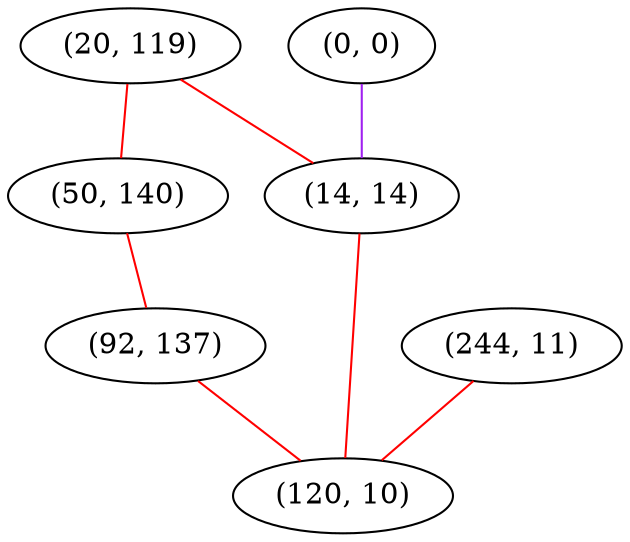 graph "" {
"(20, 119)";
"(0, 0)";
"(50, 140)";
"(92, 137)";
"(244, 11)";
"(14, 14)";
"(120, 10)";
"(20, 119)" -- "(50, 140)"  [color=red, key=0, weight=1];
"(20, 119)" -- "(14, 14)"  [color=red, key=0, weight=1];
"(0, 0)" -- "(14, 14)"  [color=purple, key=0, weight=4];
"(50, 140)" -- "(92, 137)"  [color=red, key=0, weight=1];
"(92, 137)" -- "(120, 10)"  [color=red, key=0, weight=1];
"(244, 11)" -- "(120, 10)"  [color=red, key=0, weight=1];
"(14, 14)" -- "(120, 10)"  [color=red, key=0, weight=1];
}
